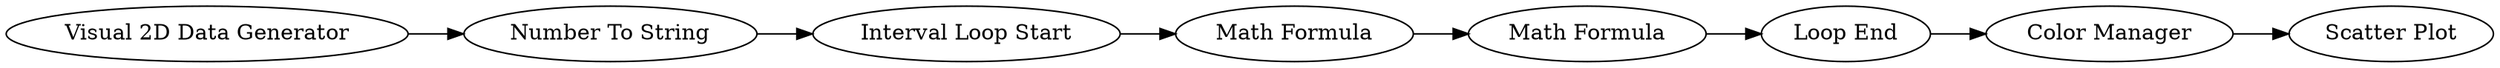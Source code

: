 digraph {
	12 -> 15
	18 -> 19
	15 -> 18
	19 -> 20
	20 -> 16
	22 -> 21
	16 -> 22
	16 [label="Loop End"]
	20 [label="Math Formula"]
	22 [label="Color Manager"]
	18 [label="Interval Loop Start"]
	21 [label="Scatter Plot"]
	15 [label="Number To String"]
	12 [label="Visual 2D Data Generator"]
	19 [label="Math Formula"]
	rankdir=LR
}
